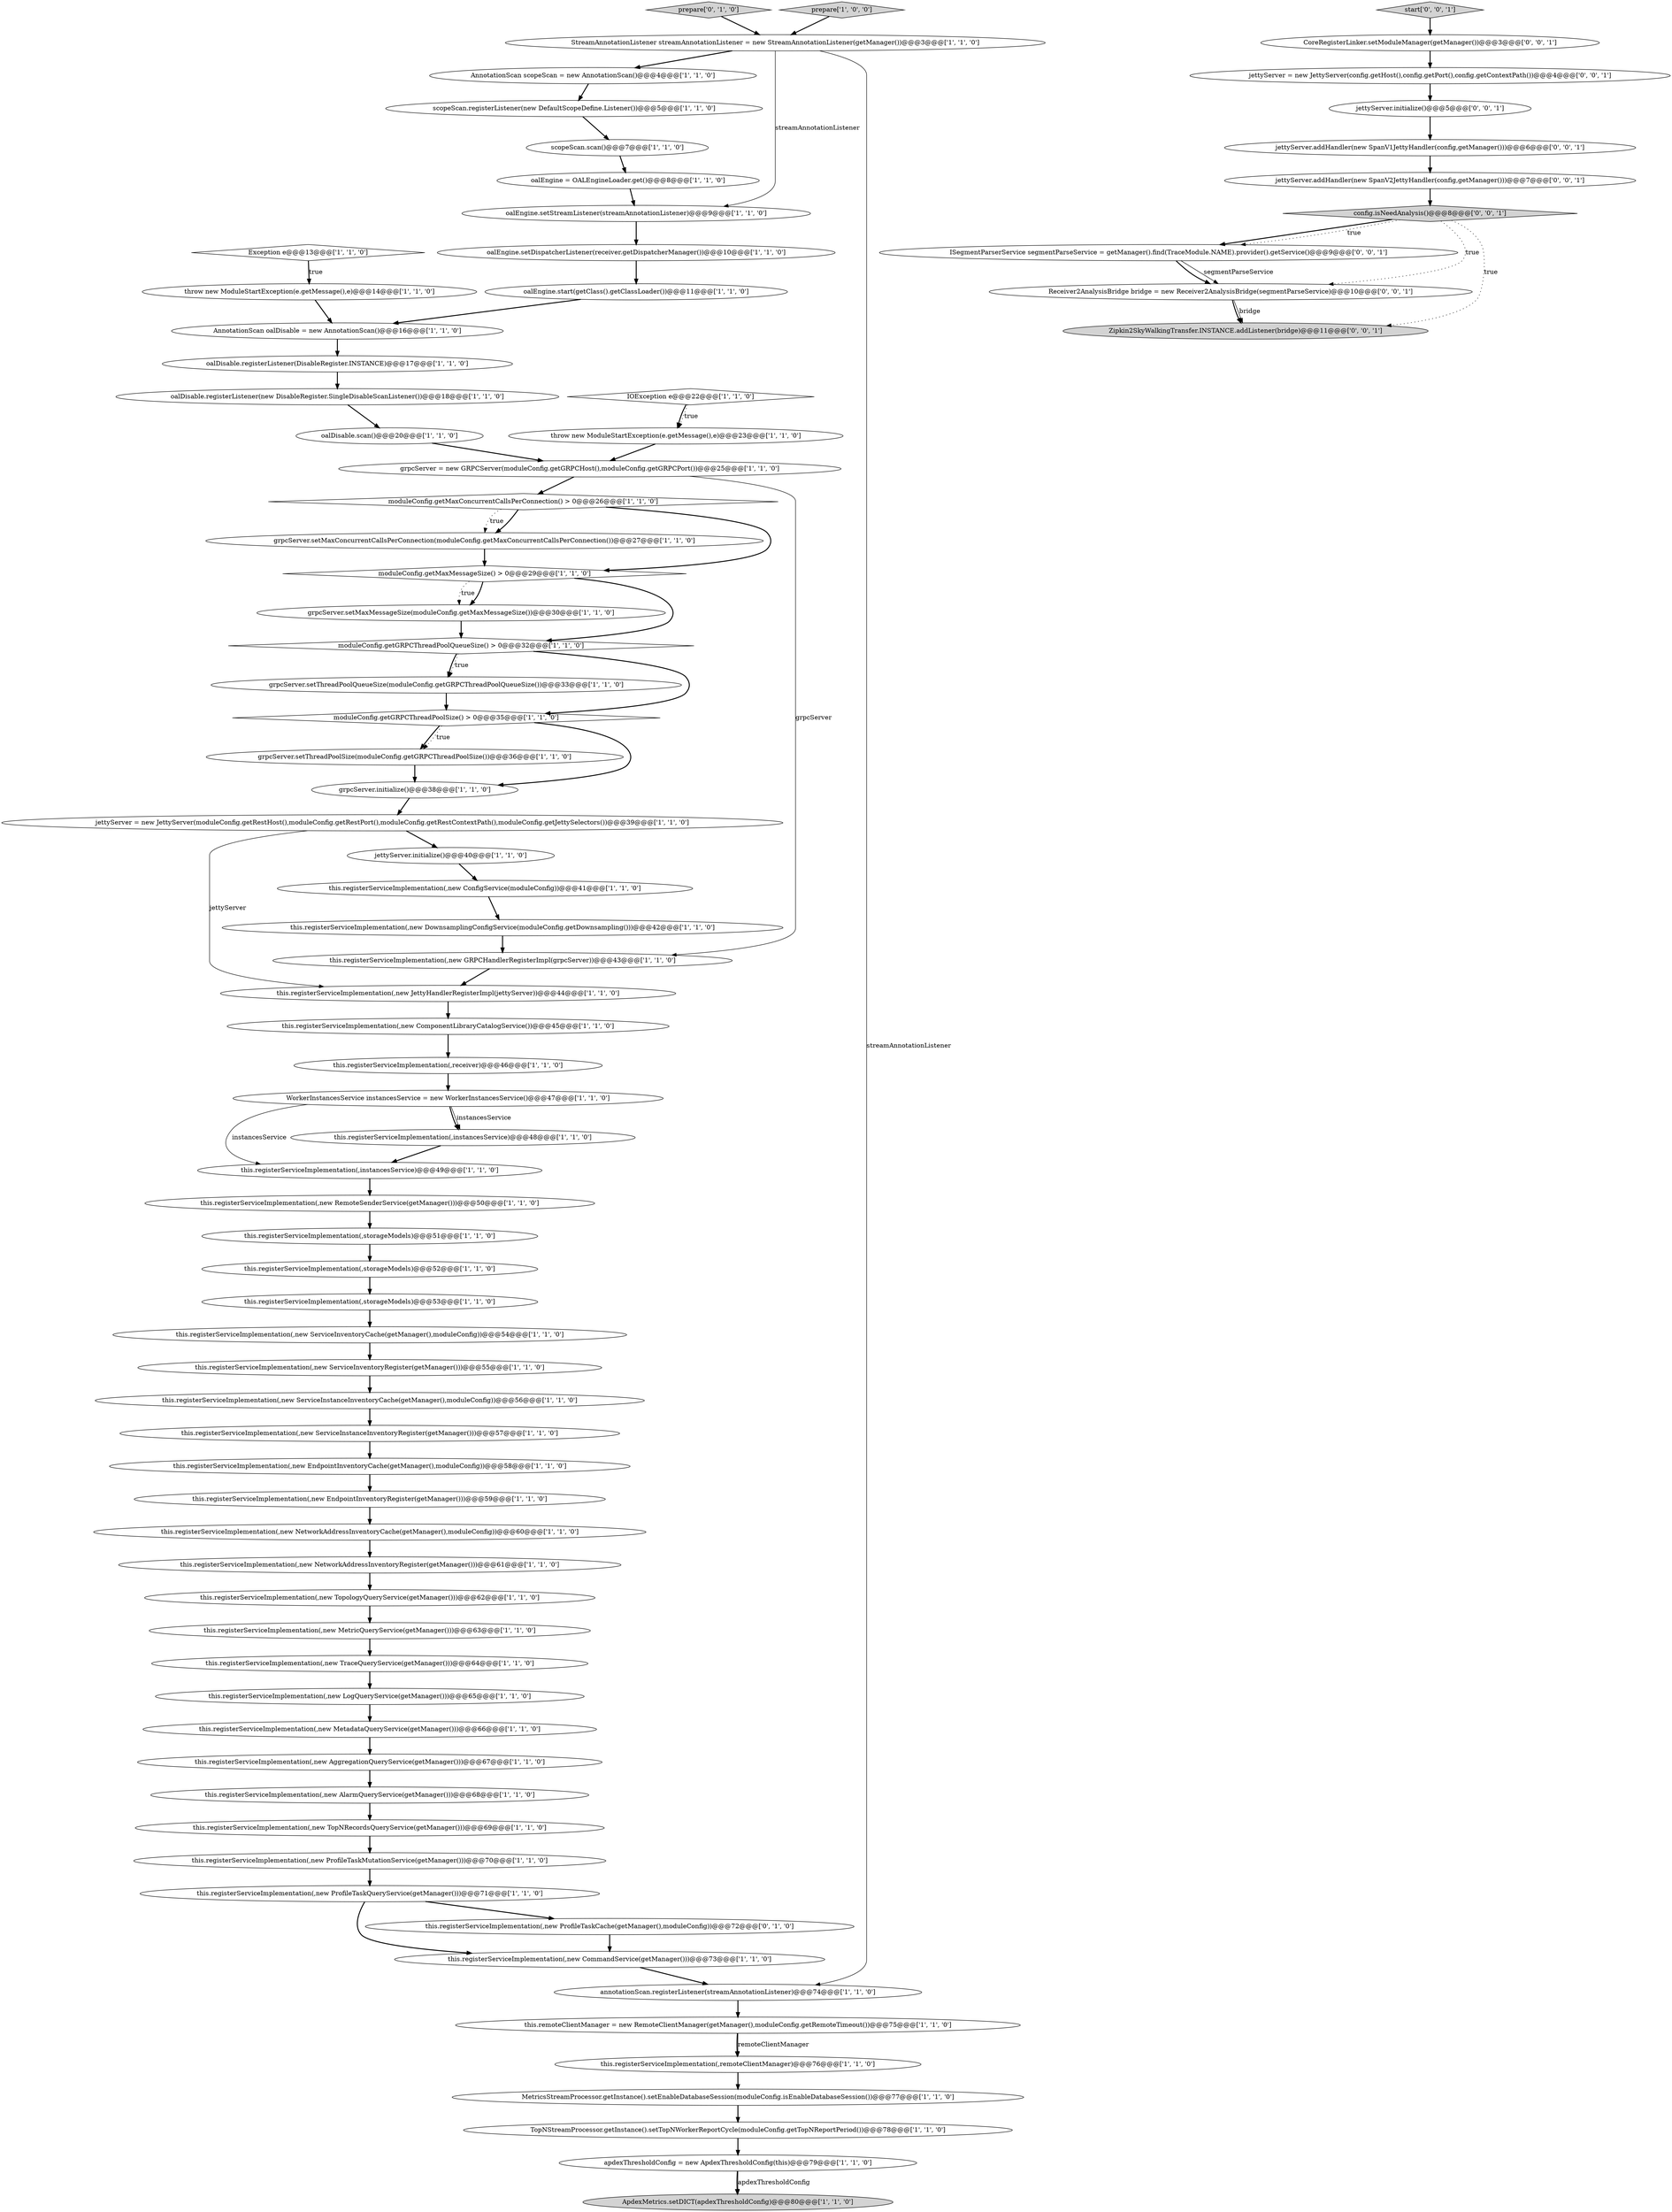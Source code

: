 digraph {
29 [style = filled, label = "this.registerServiceImplementation(,new ProfileTaskMutationService(getManager()))@@@70@@@['1', '1', '0']", fillcolor = white, shape = ellipse image = "AAA0AAABBB1BBB"];
24 [style = filled, label = "this.registerServiceImplementation(,new TraceQueryService(getManager()))@@@64@@@['1', '1', '0']", fillcolor = white, shape = ellipse image = "AAA0AAABBB1BBB"];
6 [style = filled, label = "this.registerServiceImplementation(,new ServiceInstanceInventoryCache(getManager(),moduleConfig))@@@56@@@['1', '1', '0']", fillcolor = white, shape = ellipse image = "AAA0AAABBB1BBB"];
3 [style = filled, label = "this.registerServiceImplementation(,new CommandService(getManager()))@@@73@@@['1', '1', '0']", fillcolor = white, shape = ellipse image = "AAA0AAABBB1BBB"];
0 [style = filled, label = "MetricsStreamProcessor.getInstance().setEnableDatabaseSession(moduleConfig.isEnableDatabaseSession())@@@77@@@['1', '1', '0']", fillcolor = white, shape = ellipse image = "AAA0AAABBB1BBB"];
67 [style = filled, label = "oalEngine.start(getClass().getClassLoader())@@@11@@@['1', '1', '0']", fillcolor = white, shape = ellipse image = "AAA0AAABBB1BBB"];
26 [style = filled, label = "scopeScan.scan()@@@7@@@['1', '1', '0']", fillcolor = white, shape = ellipse image = "AAA0AAABBB1BBB"];
31 [style = filled, label = "oalDisable.registerListener(DisableRegister.INSTANCE)@@@17@@@['1', '1', '0']", fillcolor = white, shape = ellipse image = "AAA0AAABBB1BBB"];
45 [style = filled, label = "this.registerServiceImplementation(,new EndpointInventoryCache(getManager(),moduleConfig))@@@58@@@['1', '1', '0']", fillcolor = white, shape = ellipse image = "AAA0AAABBB1BBB"];
38 [style = filled, label = "jettyServer = new JettyServer(moduleConfig.getRestHost(),moduleConfig.getRestPort(),moduleConfig.getRestContextPath(),moduleConfig.getJettySelectors())@@@39@@@['1', '1', '0']", fillcolor = white, shape = ellipse image = "AAA0AAABBB1BBB"];
68 [style = filled, label = "this.registerServiceImplementation(,new ProfileTaskCache(getManager(),moduleConfig))@@@72@@@['0', '1', '0']", fillcolor = white, shape = ellipse image = "AAA1AAABBB2BBB"];
54 [style = filled, label = "grpcServer.setThreadPoolSize(moduleConfig.getGRPCThreadPoolSize())@@@36@@@['1', '1', '0']", fillcolor = white, shape = ellipse image = "AAA0AAABBB1BBB"];
46 [style = filled, label = "IOException e@@@22@@@['1', '1', '0']", fillcolor = white, shape = diamond image = "AAA0AAABBB1BBB"];
59 [style = filled, label = "this.registerServiceImplementation(,new LogQueryService(getManager()))@@@65@@@['1', '1', '0']", fillcolor = white, shape = ellipse image = "AAA0AAABBB1BBB"];
64 [style = filled, label = "WorkerInstancesService instancesService = new WorkerInstancesService()@@@47@@@['1', '1', '0']", fillcolor = white, shape = ellipse image = "AAA0AAABBB1BBB"];
43 [style = filled, label = "this.registerServiceImplementation(,new TopNRecordsQueryService(getManager()))@@@69@@@['1', '1', '0']", fillcolor = white, shape = ellipse image = "AAA0AAABBB1BBB"];
32 [style = filled, label = "grpcServer.setMaxMessageSize(moduleConfig.getMaxMessageSize())@@@30@@@['1', '1', '0']", fillcolor = white, shape = ellipse image = "AAA0AAABBB1BBB"];
5 [style = filled, label = "this.registerServiceImplementation(,new DownsamplingConfigService(moduleConfig.getDownsampling()))@@@42@@@['1', '1', '0']", fillcolor = white, shape = ellipse image = "AAA0AAABBB1BBB"];
50 [style = filled, label = "moduleConfig.getMaxConcurrentCallsPerConnection() > 0@@@26@@@['1', '1', '0']", fillcolor = white, shape = diamond image = "AAA0AAABBB1BBB"];
60 [style = filled, label = "grpcServer.setMaxConcurrentCallsPerConnection(moduleConfig.getMaxConcurrentCallsPerConnection())@@@27@@@['1', '1', '0']", fillcolor = white, shape = ellipse image = "AAA0AAABBB1BBB"];
74 [style = filled, label = "ISegmentParserService segmentParseService = getManager().find(TraceModule.NAME).provider().getService()@@@9@@@['0', '0', '1']", fillcolor = white, shape = ellipse image = "AAA0AAABBB3BBB"];
1 [style = filled, label = "annotationScan.registerListener(streamAnnotationListener)@@@74@@@['1', '1', '0']", fillcolor = white, shape = ellipse image = "AAA0AAABBB1BBB"];
75 [style = filled, label = "Zipkin2SkyWalkingTransfer.INSTANCE.addListener(bridge)@@@11@@@['0', '0', '1']", fillcolor = lightgray, shape = ellipse image = "AAA0AAABBB3BBB"];
10 [style = filled, label = "throw new ModuleStartException(e.getMessage(),e)@@@23@@@['1', '1', '0']", fillcolor = white, shape = ellipse image = "AAA0AAABBB1BBB"];
17 [style = filled, label = "throw new ModuleStartException(e.getMessage(),e)@@@14@@@['1', '1', '0']", fillcolor = white, shape = ellipse image = "AAA0AAABBB1BBB"];
8 [style = filled, label = "this.registerServiceImplementation(,new MetricQueryService(getManager()))@@@63@@@['1', '1', '0']", fillcolor = white, shape = ellipse image = "AAA0AAABBB1BBB"];
56 [style = filled, label = "moduleConfig.getMaxMessageSize() > 0@@@29@@@['1', '1', '0']", fillcolor = white, shape = diamond image = "AAA0AAABBB1BBB"];
21 [style = filled, label = "AnnotationScan scopeScan = new AnnotationScan()@@@4@@@['1', '1', '0']", fillcolor = white, shape = ellipse image = "AAA0AAABBB1BBB"];
20 [style = filled, label = "grpcServer.initialize()@@@38@@@['1', '1', '0']", fillcolor = white, shape = ellipse image = "AAA0AAABBB1BBB"];
71 [style = filled, label = "jettyServer.addHandler(new SpanV1JettyHandler(config,getManager()))@@@6@@@['0', '0', '1']", fillcolor = white, shape = ellipse image = "AAA0AAABBB3BBB"];
36 [style = filled, label = "this.registerServiceImplementation(,new ProfileTaskQueryService(getManager()))@@@71@@@['1', '1', '0']", fillcolor = white, shape = ellipse image = "AAA0AAABBB1BBB"];
70 [style = filled, label = "start['0', '0', '1']", fillcolor = lightgray, shape = diamond image = "AAA0AAABBB3BBB"];
77 [style = filled, label = "CoreRegisterLinker.setModuleManager(getManager())@@@3@@@['0', '0', '1']", fillcolor = white, shape = ellipse image = "AAA0AAABBB3BBB"];
13 [style = filled, label = "this.registerServiceImplementation(,receiver)@@@46@@@['1', '1', '0']", fillcolor = white, shape = ellipse image = "AAA0AAABBB1BBB"];
49 [style = filled, label = "this.registerServiceImplementation(,new AggregationQueryService(getManager()))@@@67@@@['1', '1', '0']", fillcolor = white, shape = ellipse image = "AAA0AAABBB1BBB"];
41 [style = filled, label = "moduleConfig.getGRPCThreadPoolQueueSize() > 0@@@32@@@['1', '1', '0']", fillcolor = white, shape = diamond image = "AAA0AAABBB1BBB"];
58 [style = filled, label = "jettyServer.initialize()@@@40@@@['1', '1', '0']", fillcolor = white, shape = ellipse image = "AAA0AAABBB1BBB"];
2 [style = filled, label = "ApdexMetrics.setDICT(apdexThresholdConfig)@@@80@@@['1', '1', '0']", fillcolor = lightgray, shape = ellipse image = "AAA0AAABBB1BBB"];
9 [style = filled, label = "oalDisable.registerListener(new DisableRegister.SingleDisableScanListener())@@@18@@@['1', '1', '0']", fillcolor = white, shape = ellipse image = "AAA0AAABBB1BBB"];
22 [style = filled, label = "this.remoteClientManager = new RemoteClientManager(getManager(),moduleConfig.getRemoteTimeout())@@@75@@@['1', '1', '0']", fillcolor = white, shape = ellipse image = "AAA0AAABBB1BBB"];
55 [style = filled, label = "this.registerServiceImplementation(,instancesService)@@@49@@@['1', '1', '0']", fillcolor = white, shape = ellipse image = "AAA0AAABBB1BBB"];
34 [style = filled, label = "apdexThresholdConfig = new ApdexThresholdConfig(this)@@@79@@@['1', '1', '0']", fillcolor = white, shape = ellipse image = "AAA0AAABBB1BBB"];
42 [style = filled, label = "this.registerServiceImplementation(,storageModels)@@@53@@@['1', '1', '0']", fillcolor = white, shape = ellipse image = "AAA0AAABBB1BBB"];
62 [style = filled, label = "this.registerServiceImplementation(,new RemoteSenderService(getManager()))@@@50@@@['1', '1', '0']", fillcolor = white, shape = ellipse image = "AAA0AAABBB1BBB"];
72 [style = filled, label = "config.isNeedAnalysis()@@@8@@@['0', '0', '1']", fillcolor = lightgray, shape = diamond image = "AAA0AAABBB3BBB"];
76 [style = filled, label = "jettyServer.initialize()@@@5@@@['0', '0', '1']", fillcolor = white, shape = ellipse image = "AAA0AAABBB3BBB"];
19 [style = filled, label = "oalEngine = OALEngineLoader.get()@@@8@@@['1', '1', '0']", fillcolor = white, shape = ellipse image = "AAA0AAABBB1BBB"];
37 [style = filled, label = "this.registerServiceImplementation(,new NetworkAddressInventoryCache(getManager(),moduleConfig))@@@60@@@['1', '1', '0']", fillcolor = white, shape = ellipse image = "AAA0AAABBB1BBB"];
78 [style = filled, label = "jettyServer.addHandler(new SpanV2JettyHandler(config,getManager()))@@@7@@@['0', '0', '1']", fillcolor = white, shape = ellipse image = "AAA0AAABBB3BBB"];
25 [style = filled, label = "oalDisable.scan()@@@20@@@['1', '1', '0']", fillcolor = white, shape = ellipse image = "AAA0AAABBB1BBB"];
28 [style = filled, label = "this.registerServiceImplementation(,new ConfigService(moduleConfig))@@@41@@@['1', '1', '0']", fillcolor = white, shape = ellipse image = "AAA0AAABBB1BBB"];
33 [style = filled, label = "this.registerServiceImplementation(,remoteClientManager)@@@76@@@['1', '1', '0']", fillcolor = white, shape = ellipse image = "AAA0AAABBB1BBB"];
66 [style = filled, label = "this.registerServiceImplementation(,new ServiceInstanceInventoryRegister(getManager()))@@@57@@@['1', '1', '0']", fillcolor = white, shape = ellipse image = "AAA0AAABBB1BBB"];
52 [style = filled, label = "this.registerServiceImplementation(,new ServiceInventoryRegister(getManager()))@@@55@@@['1', '1', '0']", fillcolor = white, shape = ellipse image = "AAA0AAABBB1BBB"];
51 [style = filled, label = "this.registerServiceImplementation(,new EndpointInventoryRegister(getManager()))@@@59@@@['1', '1', '0']", fillcolor = white, shape = ellipse image = "AAA0AAABBB1BBB"];
53 [style = filled, label = "this.registerServiceImplementation(,new TopologyQueryService(getManager()))@@@62@@@['1', '1', '0']", fillcolor = white, shape = ellipse image = "AAA0AAABBB1BBB"];
63 [style = filled, label = "StreamAnnotationListener streamAnnotationListener = new StreamAnnotationListener(getManager())@@@3@@@['1', '1', '0']", fillcolor = white, shape = ellipse image = "AAA0AAABBB1BBB"];
15 [style = filled, label = "this.registerServiceImplementation(,new MetadataQueryService(getManager()))@@@66@@@['1', '1', '0']", fillcolor = white, shape = ellipse image = "AAA0AAABBB1BBB"];
35 [style = filled, label = "this.registerServiceImplementation(,new JettyHandlerRegisterImpl(jettyServer))@@@44@@@['1', '1', '0']", fillcolor = white, shape = ellipse image = "AAA0AAABBB1BBB"];
73 [style = filled, label = "jettyServer = new JettyServer(config.getHost(),config.getPort(),config.getContextPath())@@@4@@@['0', '0', '1']", fillcolor = white, shape = ellipse image = "AAA0AAABBB3BBB"];
23 [style = filled, label = "scopeScan.registerListener(new DefaultScopeDefine.Listener())@@@5@@@['1', '1', '0']", fillcolor = white, shape = ellipse image = "AAA0AAABBB1BBB"];
65 [style = filled, label = "oalEngine.setStreamListener(streamAnnotationListener)@@@9@@@['1', '1', '0']", fillcolor = white, shape = ellipse image = "AAA0AAABBB1BBB"];
40 [style = filled, label = "moduleConfig.getGRPCThreadPoolSize() > 0@@@35@@@['1', '1', '0']", fillcolor = white, shape = diamond image = "AAA0AAABBB1BBB"];
11 [style = filled, label = "this.registerServiceImplementation(,new NetworkAddressInventoryRegister(getManager()))@@@61@@@['1', '1', '0']", fillcolor = white, shape = ellipse image = "AAA0AAABBB1BBB"];
7 [style = filled, label = "this.registerServiceImplementation(,storageModels)@@@52@@@['1', '1', '0']", fillcolor = white, shape = ellipse image = "AAA0AAABBB1BBB"];
57 [style = filled, label = "AnnotationScan oalDisable = new AnnotationScan()@@@16@@@['1', '1', '0']", fillcolor = white, shape = ellipse image = "AAA0AAABBB1BBB"];
4 [style = filled, label = "grpcServer.setThreadPoolQueueSize(moduleConfig.getGRPCThreadPoolQueueSize())@@@33@@@['1', '1', '0']", fillcolor = white, shape = ellipse image = "AAA0AAABBB1BBB"];
48 [style = filled, label = "this.registerServiceImplementation(,new ComponentLibraryCatalogService())@@@45@@@['1', '1', '0']", fillcolor = white, shape = ellipse image = "AAA0AAABBB1BBB"];
61 [style = filled, label = "grpcServer = new GRPCServer(moduleConfig.getGRPCHost(),moduleConfig.getGRPCPort())@@@25@@@['1', '1', '0']", fillcolor = white, shape = ellipse image = "AAA0AAABBB1BBB"];
79 [style = filled, label = "Receiver2AnalysisBridge bridge = new Receiver2AnalysisBridge(segmentParseService)@@@10@@@['0', '0', '1']", fillcolor = white, shape = ellipse image = "AAA0AAABBB3BBB"];
30 [style = filled, label = "this.registerServiceImplementation(,new GRPCHandlerRegisterImpl(grpcServer))@@@43@@@['1', '1', '0']", fillcolor = white, shape = ellipse image = "AAA0AAABBB1BBB"];
12 [style = filled, label = "this.registerServiceImplementation(,instancesService)@@@48@@@['1', '1', '0']", fillcolor = white, shape = ellipse image = "AAA0AAABBB1BBB"];
69 [style = filled, label = "prepare['0', '1', '0']", fillcolor = lightgray, shape = diamond image = "AAA0AAABBB2BBB"];
47 [style = filled, label = "this.registerServiceImplementation(,new AlarmQueryService(getManager()))@@@68@@@['1', '1', '0']", fillcolor = white, shape = ellipse image = "AAA0AAABBB1BBB"];
39 [style = filled, label = "this.registerServiceImplementation(,new ServiceInventoryCache(getManager(),moduleConfig))@@@54@@@['1', '1', '0']", fillcolor = white, shape = ellipse image = "AAA0AAABBB1BBB"];
44 [style = filled, label = "prepare['1', '0', '0']", fillcolor = lightgray, shape = diamond image = "AAA0AAABBB1BBB"];
16 [style = filled, label = "this.registerServiceImplementation(,storageModels)@@@51@@@['1', '1', '0']", fillcolor = white, shape = ellipse image = "AAA0AAABBB1BBB"];
27 [style = filled, label = "oalEngine.setDispatcherListener(receiver.getDispatcherManager())@@@10@@@['1', '1', '0']", fillcolor = white, shape = ellipse image = "AAA0AAABBB1BBB"];
14 [style = filled, label = "Exception e@@@13@@@['1', '1', '0']", fillcolor = white, shape = diamond image = "AAA0AAABBB1BBB"];
18 [style = filled, label = "TopNStreamProcessor.getInstance().setTopNWorkerReportCycle(moduleConfig.getTopNReportPeriod())@@@78@@@['1', '1', '0']", fillcolor = white, shape = ellipse image = "AAA0AAABBB1BBB"];
69->63 [style = bold, label=""];
25->61 [style = bold, label=""];
7->42 [style = bold, label=""];
79->75 [style = solid, label="bridge"];
10->61 [style = bold, label=""];
22->33 [style = bold, label=""];
44->63 [style = bold, label=""];
74->79 [style = solid, label="segmentParseService"];
3->1 [style = bold, label=""];
41->4 [style = bold, label=""];
49->47 [style = bold, label=""];
74->79 [style = bold, label=""];
16->7 [style = bold, label=""];
34->2 [style = bold, label=""];
30->35 [style = bold, label=""];
11->53 [style = bold, label=""];
9->25 [style = bold, label=""];
1->22 [style = bold, label=""];
38->35 [style = solid, label="jettyServer"];
54->20 [style = bold, label=""];
48->13 [style = bold, label=""];
35->48 [style = bold, label=""];
71->78 [style = bold, label=""];
14->17 [style = bold, label=""];
63->21 [style = bold, label=""];
4->40 [style = bold, label=""];
41->40 [style = bold, label=""];
47->43 [style = bold, label=""];
64->12 [style = bold, label=""];
15->49 [style = bold, label=""];
72->79 [style = dotted, label="true"];
39->52 [style = bold, label=""];
68->3 [style = bold, label=""];
73->76 [style = bold, label=""];
36->3 [style = bold, label=""];
51->37 [style = bold, label=""];
77->73 [style = bold, label=""];
79->75 [style = bold, label=""];
34->2 [style = solid, label="apdexThresholdConfig"];
43->29 [style = bold, label=""];
36->68 [style = bold, label=""];
62->16 [style = bold, label=""];
23->26 [style = bold, label=""];
26->19 [style = bold, label=""];
50->60 [style = bold, label=""];
17->57 [style = bold, label=""];
63->1 [style = solid, label="streamAnnotationListener"];
56->32 [style = bold, label=""];
64->12 [style = solid, label="instancesService"];
14->17 [style = dotted, label="true"];
19->65 [style = bold, label=""];
63->65 [style = solid, label="streamAnnotationListener"];
52->6 [style = bold, label=""];
72->74 [style = bold, label=""];
38->58 [style = bold, label=""];
56->32 [style = dotted, label="true"];
67->57 [style = bold, label=""];
72->75 [style = dotted, label="true"];
60->56 [style = bold, label=""];
29->36 [style = bold, label=""];
72->74 [style = dotted, label="true"];
61->30 [style = solid, label="grpcServer"];
22->33 [style = solid, label="remoteClientManager"];
65->27 [style = bold, label=""];
78->72 [style = bold, label=""];
41->4 [style = dotted, label="true"];
76->71 [style = bold, label=""];
28->5 [style = bold, label=""];
18->34 [style = bold, label=""];
24->59 [style = bold, label=""];
40->54 [style = dotted, label="true"];
8->24 [style = bold, label=""];
70->77 [style = bold, label=""];
50->56 [style = bold, label=""];
61->50 [style = bold, label=""];
40->54 [style = bold, label=""];
42->39 [style = bold, label=""];
53->8 [style = bold, label=""];
31->9 [style = bold, label=""];
13->64 [style = bold, label=""];
6->66 [style = bold, label=""];
57->31 [style = bold, label=""];
59->15 [style = bold, label=""];
46->10 [style = bold, label=""];
50->60 [style = dotted, label="true"];
64->55 [style = solid, label="instancesService"];
5->30 [style = bold, label=""];
45->51 [style = bold, label=""];
27->67 [style = bold, label=""];
55->62 [style = bold, label=""];
20->38 [style = bold, label=""];
56->41 [style = bold, label=""];
37->11 [style = bold, label=""];
12->55 [style = bold, label=""];
21->23 [style = bold, label=""];
40->20 [style = bold, label=""];
32->41 [style = bold, label=""];
33->0 [style = bold, label=""];
58->28 [style = bold, label=""];
66->45 [style = bold, label=""];
0->18 [style = bold, label=""];
46->10 [style = dotted, label="true"];
}
